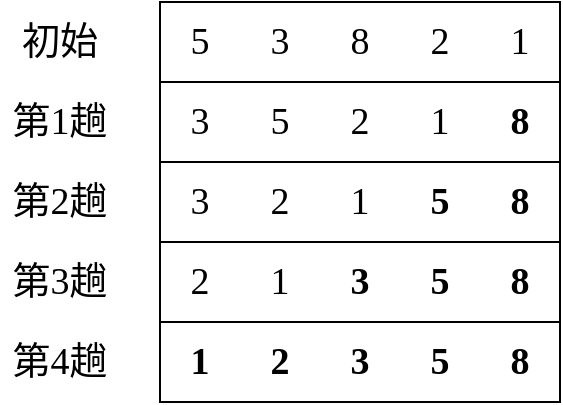 <mxfile version="23.0.2" type="device">
  <diagram name="第 1 页" id="uGQIjRi76VI-04_KdNL0">
    <mxGraphModel dx="954" dy="674" grid="1" gridSize="10" guides="1" tooltips="1" connect="1" arrows="1" fold="1" page="1" pageScale="1" pageWidth="827" pageHeight="1169" math="0" shadow="0">
      <root>
        <mxCell id="0" />
        <mxCell id="1" parent="0" />
        <mxCell id="i0prl-Of4QHJFvVdz1e--42" value="" style="group" parent="1" vertex="1" connectable="0">
          <mxGeometry x="320" y="240" width="200" height="40" as="geometry" />
        </mxCell>
        <mxCell id="i0prl-Of4QHJFvVdz1e--32" value="" style="rounded=0;whiteSpace=wrap;html=1;" parent="i0prl-Of4QHJFvVdz1e--42" vertex="1">
          <mxGeometry width="200" height="40" as="geometry" />
        </mxCell>
        <mxCell id="i0prl-Of4QHJFvVdz1e--35" value="5" style="ellipse;whiteSpace=wrap;html=1;fontFamily=Times New Roman;fontSize=19;fillColor=none;strokeColor=none;" parent="i0prl-Of4QHJFvVdz1e--42" vertex="1">
          <mxGeometry width="40" height="40" as="geometry" />
        </mxCell>
        <mxCell id="i0prl-Of4QHJFvVdz1e--36" value="3" style="ellipse;whiteSpace=wrap;html=1;fontFamily=Times New Roman;fontSize=19;fillColor=none;strokeColor=none;" parent="i0prl-Of4QHJFvVdz1e--42" vertex="1">
          <mxGeometry x="40" width="40" height="40" as="geometry" />
        </mxCell>
        <mxCell id="i0prl-Of4QHJFvVdz1e--37" value="8" style="ellipse;whiteSpace=wrap;html=1;fontFamily=Times New Roman;fontSize=19;fillColor=none;strokeColor=none;" parent="i0prl-Of4QHJFvVdz1e--42" vertex="1">
          <mxGeometry x="80" width="40" height="40" as="geometry" />
        </mxCell>
        <mxCell id="i0prl-Of4QHJFvVdz1e--38" value="2" style="ellipse;whiteSpace=wrap;html=1;fontFamily=Times New Roman;fontSize=19;fillColor=none;strokeColor=none;" parent="i0prl-Of4QHJFvVdz1e--42" vertex="1">
          <mxGeometry x="120" width="40" height="40" as="geometry" />
        </mxCell>
        <mxCell id="i0prl-Of4QHJFvVdz1e--40" value="1" style="ellipse;whiteSpace=wrap;html=1;fontFamily=Times New Roman;fontSize=19;fillColor=none;strokeColor=none;" parent="i0prl-Of4QHJFvVdz1e--42" vertex="1">
          <mxGeometry x="160" width="40" height="40" as="geometry" />
        </mxCell>
        <mxCell id="i0prl-Of4QHJFvVdz1e--43" value="" style="group;fillColor=#FF5719;" parent="1" vertex="1" connectable="0">
          <mxGeometry x="320" y="280" width="200" height="40" as="geometry" />
        </mxCell>
        <mxCell id="i0prl-Of4QHJFvVdz1e--44" value="" style="rounded=0;whiteSpace=wrap;html=1;" parent="i0prl-Of4QHJFvVdz1e--43" vertex="1">
          <mxGeometry width="200" height="40" as="geometry" />
        </mxCell>
        <mxCell id="i0prl-Of4QHJFvVdz1e--45" value="3" style="ellipse;whiteSpace=wrap;html=1;fontFamily=Times New Roman;fontSize=19;fillColor=none;strokeColor=none;" parent="i0prl-Of4QHJFvVdz1e--43" vertex="1">
          <mxGeometry width="40" height="40" as="geometry" />
        </mxCell>
        <mxCell id="i0prl-Of4QHJFvVdz1e--46" value="5" style="ellipse;whiteSpace=wrap;html=1;fontFamily=Times New Roman;fontSize=19;fillColor=none;strokeColor=none;" parent="i0prl-Of4QHJFvVdz1e--43" vertex="1">
          <mxGeometry x="40" width="40" height="40" as="geometry" />
        </mxCell>
        <mxCell id="i0prl-Of4QHJFvVdz1e--47" value="2" style="ellipse;whiteSpace=wrap;html=1;fontFamily=Times New Roman;fontSize=19;fillColor=none;strokeColor=none;" parent="i0prl-Of4QHJFvVdz1e--43" vertex="1">
          <mxGeometry x="80" width="40" height="40" as="geometry" />
        </mxCell>
        <mxCell id="i0prl-Of4QHJFvVdz1e--48" value="1" style="ellipse;whiteSpace=wrap;html=1;fontFamily=Times New Roman;fontSize=19;fillColor=none;strokeColor=none;" parent="i0prl-Of4QHJFvVdz1e--43" vertex="1">
          <mxGeometry x="120" width="40" height="40" as="geometry" />
        </mxCell>
        <mxCell id="i0prl-Of4QHJFvVdz1e--49" value="&lt;b&gt;8&lt;/b&gt;" style="ellipse;whiteSpace=wrap;html=1;fontFamily=Times New Roman;fontSize=19;fillColor=none;strokeColor=none;" parent="i0prl-Of4QHJFvVdz1e--43" vertex="1">
          <mxGeometry x="160" width="40" height="40" as="geometry" />
        </mxCell>
        <mxCell id="i0prl-Of4QHJFvVdz1e--51" value="" style="group" parent="1" vertex="1" connectable="0">
          <mxGeometry x="320" y="320" width="200" height="40" as="geometry" />
        </mxCell>
        <mxCell id="i0prl-Of4QHJFvVdz1e--52" value="" style="rounded=0;whiteSpace=wrap;html=1;" parent="i0prl-Of4QHJFvVdz1e--51" vertex="1">
          <mxGeometry width="200" height="40" as="geometry" />
        </mxCell>
        <mxCell id="i0prl-Of4QHJFvVdz1e--53" value="3" style="ellipse;whiteSpace=wrap;html=1;fontFamily=Times New Roman;fontSize=19;fillColor=none;strokeColor=none;" parent="i0prl-Of4QHJFvVdz1e--51" vertex="1">
          <mxGeometry width="40" height="40" as="geometry" />
        </mxCell>
        <mxCell id="i0prl-Of4QHJFvVdz1e--54" value="2" style="ellipse;whiteSpace=wrap;html=1;fontFamily=Times New Roman;fontSize=19;fillColor=none;strokeColor=none;" parent="i0prl-Of4QHJFvVdz1e--51" vertex="1">
          <mxGeometry x="40" width="40" height="40" as="geometry" />
        </mxCell>
        <mxCell id="i0prl-Of4QHJFvVdz1e--55" value="1" style="ellipse;whiteSpace=wrap;html=1;fontFamily=Times New Roman;fontSize=19;fillColor=none;strokeColor=none;" parent="i0prl-Of4QHJFvVdz1e--51" vertex="1">
          <mxGeometry x="80" width="40" height="40" as="geometry" />
        </mxCell>
        <mxCell id="i0prl-Of4QHJFvVdz1e--56" value="&lt;b&gt;5&lt;/b&gt;" style="ellipse;whiteSpace=wrap;html=1;fontFamily=Times New Roman;fontSize=19;fillColor=none;strokeColor=none;" parent="i0prl-Of4QHJFvVdz1e--51" vertex="1">
          <mxGeometry x="120" width="40" height="40" as="geometry" />
        </mxCell>
        <mxCell id="i0prl-Of4QHJFvVdz1e--57" value="&lt;b&gt;8&lt;/b&gt;" style="ellipse;whiteSpace=wrap;html=1;fontFamily=Times New Roman;fontSize=19;fillColor=none;strokeColor=none;" parent="i0prl-Of4QHJFvVdz1e--51" vertex="1">
          <mxGeometry x="160" width="40" height="40" as="geometry" />
        </mxCell>
        <mxCell id="i0prl-Of4QHJFvVdz1e--58" value="" style="group" parent="1" vertex="1" connectable="0">
          <mxGeometry x="320" y="360" width="200" height="40" as="geometry" />
        </mxCell>
        <mxCell id="i0prl-Of4QHJFvVdz1e--59" value="" style="rounded=0;whiteSpace=wrap;html=1;" parent="i0prl-Of4QHJFvVdz1e--58" vertex="1">
          <mxGeometry width="200" height="40" as="geometry" />
        </mxCell>
        <mxCell id="i0prl-Of4QHJFvVdz1e--60" value="2" style="ellipse;whiteSpace=wrap;html=1;fontFamily=Times New Roman;fontSize=19;fillColor=none;strokeColor=none;" parent="i0prl-Of4QHJFvVdz1e--58" vertex="1">
          <mxGeometry width="40" height="40" as="geometry" />
        </mxCell>
        <mxCell id="i0prl-Of4QHJFvVdz1e--61" value="1" style="ellipse;whiteSpace=wrap;html=1;fontFamily=Times New Roman;fontSize=19;fillColor=none;strokeColor=none;" parent="i0prl-Of4QHJFvVdz1e--58" vertex="1">
          <mxGeometry x="40" width="40" height="40" as="geometry" />
        </mxCell>
        <mxCell id="i0prl-Of4QHJFvVdz1e--62" value="&lt;b&gt;3&lt;/b&gt;" style="ellipse;whiteSpace=wrap;html=1;fontFamily=Times New Roman;fontSize=19;fillColor=none;strokeColor=none;" parent="i0prl-Of4QHJFvVdz1e--58" vertex="1">
          <mxGeometry x="80" width="40" height="40" as="geometry" />
        </mxCell>
        <mxCell id="i0prl-Of4QHJFvVdz1e--63" value="&lt;b&gt;5&lt;/b&gt;" style="ellipse;whiteSpace=wrap;html=1;fontFamily=Times New Roman;fontSize=19;fillColor=none;strokeColor=none;" parent="i0prl-Of4QHJFvVdz1e--58" vertex="1">
          <mxGeometry x="120" width="40" height="40" as="geometry" />
        </mxCell>
        <mxCell id="i0prl-Of4QHJFvVdz1e--64" value="&lt;b&gt;8&lt;/b&gt;" style="ellipse;whiteSpace=wrap;html=1;fontFamily=Times New Roman;fontSize=19;fillColor=none;strokeColor=none;" parent="i0prl-Of4QHJFvVdz1e--58" vertex="1">
          <mxGeometry x="160" width="40" height="40" as="geometry" />
        </mxCell>
        <mxCell id="i0prl-Of4QHJFvVdz1e--65" value="" style="group" parent="1" vertex="1" connectable="0">
          <mxGeometry x="320" y="400" width="200" height="40" as="geometry" />
        </mxCell>
        <mxCell id="i0prl-Of4QHJFvVdz1e--66" value="" style="rounded=0;whiteSpace=wrap;html=1;" parent="i0prl-Of4QHJFvVdz1e--65" vertex="1">
          <mxGeometry width="200" height="40" as="geometry" />
        </mxCell>
        <mxCell id="i0prl-Of4QHJFvVdz1e--67" value="&lt;b&gt;1&lt;/b&gt;" style="ellipse;whiteSpace=wrap;html=1;fontFamily=Times New Roman;fontSize=19;fillColor=none;strokeColor=none;" parent="i0prl-Of4QHJFvVdz1e--65" vertex="1">
          <mxGeometry width="40" height="40" as="geometry" />
        </mxCell>
        <mxCell id="i0prl-Of4QHJFvVdz1e--68" value="&lt;b&gt;2&lt;/b&gt;" style="ellipse;whiteSpace=wrap;html=1;fontFamily=Times New Roman;fontSize=19;fillColor=none;strokeColor=none;" parent="i0prl-Of4QHJFvVdz1e--65" vertex="1">
          <mxGeometry x="40" width="40" height="40" as="geometry" />
        </mxCell>
        <mxCell id="i0prl-Of4QHJFvVdz1e--69" value="&lt;b&gt;3&lt;/b&gt;" style="ellipse;whiteSpace=wrap;html=1;fontFamily=Times New Roman;fontSize=19;fillColor=none;strokeColor=none;" parent="i0prl-Of4QHJFvVdz1e--65" vertex="1">
          <mxGeometry x="80" width="40" height="40" as="geometry" />
        </mxCell>
        <mxCell id="i0prl-Of4QHJFvVdz1e--70" value="&lt;b&gt;5&lt;/b&gt;" style="ellipse;whiteSpace=wrap;html=1;fontFamily=Times New Roman;fontSize=19;fillColor=none;strokeColor=none;" parent="i0prl-Of4QHJFvVdz1e--65" vertex="1">
          <mxGeometry x="120" width="40" height="40" as="geometry" />
        </mxCell>
        <mxCell id="i0prl-Of4QHJFvVdz1e--71" value="&lt;b&gt;8&lt;/b&gt;" style="ellipse;whiteSpace=wrap;html=1;fontFamily=Times New Roman;fontSize=19;fillColor=none;strokeColor=none;" parent="i0prl-Of4QHJFvVdz1e--65" vertex="1">
          <mxGeometry x="160" width="40" height="40" as="geometry" />
        </mxCell>
        <mxCell id="i0prl-Of4QHJFvVdz1e--72" value="&lt;span style=&quot;font-size: 19px;&quot;&gt;&lt;font face=&quot;SimSun&quot;&gt;初始&lt;/font&gt;&lt;/span&gt;" style="text;html=1;strokeColor=none;fillColor=none;align=center;verticalAlign=middle;whiteSpace=wrap;rounded=0;fontSize=11;fontFamily=Times New Roman;fontColor=default;" parent="1" vertex="1">
          <mxGeometry x="240" y="245" width="60" height="30" as="geometry" />
        </mxCell>
        <mxCell id="i0prl-Of4QHJFvVdz1e--73" value="&lt;font face=&quot;SimSun&quot;&gt;&lt;span style=&quot;font-size: 19px;&quot;&gt;第1趟&lt;/span&gt;&lt;/font&gt;" style="text;html=1;strokeColor=none;fillColor=none;align=center;verticalAlign=middle;whiteSpace=wrap;rounded=0;fontSize=11;fontFamily=Times New Roman;fontColor=default;" parent="1" vertex="1">
          <mxGeometry x="240" y="285" width="60" height="30" as="geometry" />
        </mxCell>
        <mxCell id="i0prl-Of4QHJFvVdz1e--74" value="&lt;font face=&quot;SimSun&quot;&gt;&lt;span style=&quot;font-size: 19px;&quot;&gt;第2趟&lt;/span&gt;&lt;/font&gt;" style="text;html=1;strokeColor=none;fillColor=none;align=center;verticalAlign=middle;whiteSpace=wrap;rounded=0;fontSize=11;fontFamily=Times New Roman;fontColor=default;" parent="1" vertex="1">
          <mxGeometry x="240" y="325" width="60" height="30" as="geometry" />
        </mxCell>
        <mxCell id="i0prl-Of4QHJFvVdz1e--75" value="&lt;font face=&quot;SimSun&quot;&gt;&lt;span style=&quot;font-size: 19px;&quot;&gt;第3趟&lt;/span&gt;&lt;/font&gt;" style="text;html=1;strokeColor=none;fillColor=none;align=center;verticalAlign=middle;whiteSpace=wrap;rounded=0;fontSize=11;fontFamily=Times New Roman;fontColor=default;" parent="1" vertex="1">
          <mxGeometry x="240" y="365" width="60" height="30" as="geometry" />
        </mxCell>
        <mxCell id="i0prl-Of4QHJFvVdz1e--76" value="&lt;font face=&quot;SimSun&quot;&gt;&lt;span style=&quot;font-size: 19px;&quot;&gt;第4趟&lt;/span&gt;&lt;/font&gt;" style="text;html=1;strokeColor=none;fillColor=none;align=center;verticalAlign=middle;whiteSpace=wrap;rounded=0;fontSize=11;fontFamily=Times New Roman;fontColor=default;" parent="1" vertex="1">
          <mxGeometry x="240" y="405" width="60" height="30" as="geometry" />
        </mxCell>
      </root>
    </mxGraphModel>
  </diagram>
</mxfile>
